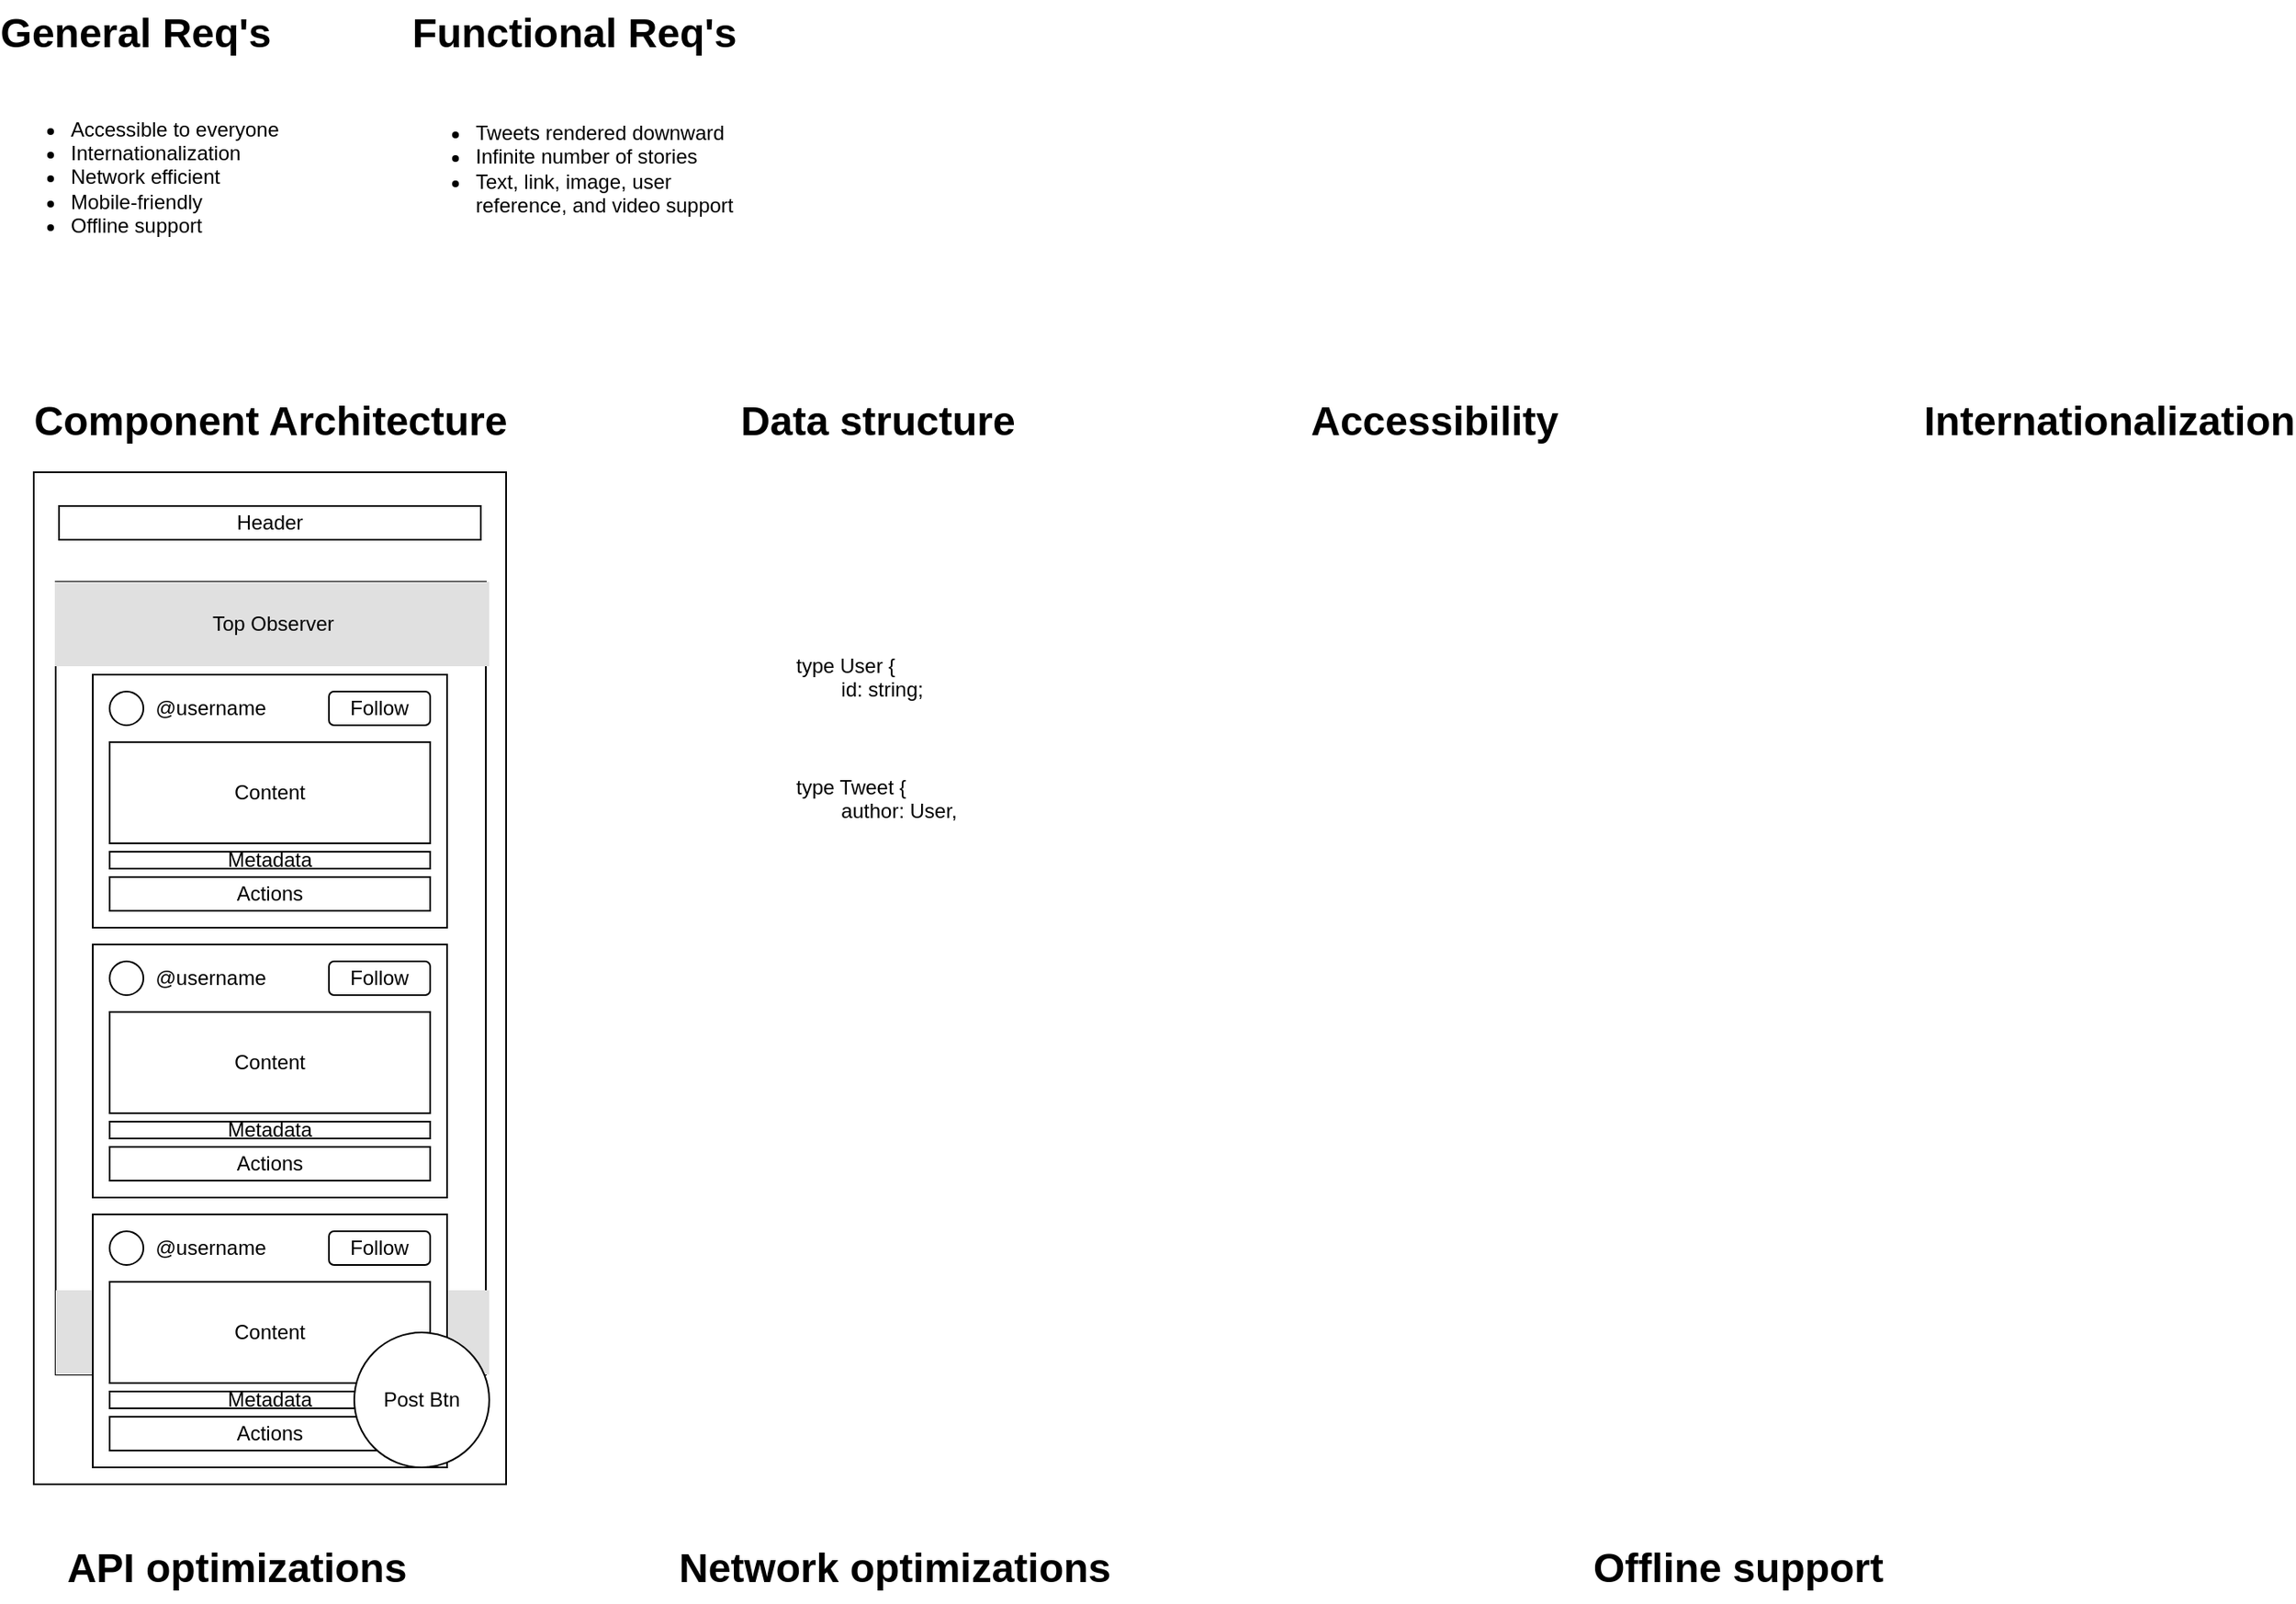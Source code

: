 <mxfile version="26.0.7">
  <diagram name="Page-1" id="6TJrMgTAMMPS-hgdSgfS">
    <mxGraphModel dx="2010" dy="1056" grid="1" gridSize="10" guides="1" tooltips="1" connect="1" arrows="1" fold="1" page="1" pageScale="1" pageWidth="850" pageHeight="1100" math="0" shadow="0">
      <root>
        <mxCell id="0" />
        <mxCell id="1" parent="0" />
        <mxCell id="n7FM1T2Fhzc7KdNLtLZJ-1" value="&lt;div&gt;General Req&#39;s&lt;/div&gt;" style="text;strokeColor=none;fillColor=none;html=1;fontSize=24;fontStyle=1;verticalAlign=middle;align=center;" vertex="1" parent="1">
          <mxGeometry x="30" width="100" height="40" as="geometry" />
        </mxCell>
        <mxCell id="n7FM1T2Fhzc7KdNLtLZJ-2" value="&lt;ul&gt;&lt;li&gt;Accessible to everyone&lt;br&gt;&lt;/li&gt;&lt;li&gt;Internationalization&lt;/li&gt;&lt;li&gt;Network efficient&lt;/li&gt;&lt;li&gt;Mobile-friendly&lt;/li&gt;&lt;li&gt;Offline support&lt;br&gt;&lt;/li&gt;&lt;/ul&gt;" style="text;strokeColor=none;fillColor=none;html=1;whiteSpace=wrap;verticalAlign=middle;overflow=hidden;" vertex="1" parent="1">
          <mxGeometry y="40" width="180" height="130" as="geometry" />
        </mxCell>
        <mxCell id="n7FM1T2Fhzc7KdNLtLZJ-3" value="&lt;div&gt;Functional Req&#39;s&lt;/div&gt;" style="text;strokeColor=none;fillColor=none;html=1;fontSize=24;fontStyle=1;verticalAlign=middle;align=center;" vertex="1" parent="1">
          <mxGeometry x="290" width="100" height="40" as="geometry" />
        </mxCell>
        <mxCell id="n7FM1T2Fhzc7KdNLtLZJ-4" value="&lt;ul&gt;&lt;li&gt;Tweets rendered downward&lt;/li&gt;&lt;li&gt;Infinite number of stories&lt;/li&gt;&lt;li&gt;Text, link, image, user reference, and video support&lt;br&gt;&lt;/li&gt;&lt;/ul&gt;" style="text;strokeColor=none;fillColor=none;html=1;whiteSpace=wrap;verticalAlign=middle;overflow=hidden;" vertex="1" parent="1">
          <mxGeometry x="240" y="40" width="200" height="120" as="geometry" />
        </mxCell>
        <mxCell id="n7FM1T2Fhzc7KdNLtLZJ-5" value="&lt;div&gt;Component Architecture&lt;/div&gt;" style="text;strokeColor=none;fillColor=none;html=1;fontSize=24;fontStyle=1;verticalAlign=middle;align=center;" vertex="1" parent="1">
          <mxGeometry x="110" y="230" width="100" height="40" as="geometry" />
        </mxCell>
        <mxCell id="n7FM1T2Fhzc7KdNLtLZJ-6" value="Data structure" style="text;strokeColor=none;fillColor=none;html=1;fontSize=24;fontStyle=1;verticalAlign=middle;align=center;" vertex="1" parent="1">
          <mxGeometry x="470" y="230" width="100" height="40" as="geometry" />
        </mxCell>
        <mxCell id="n7FM1T2Fhzc7KdNLtLZJ-7" value="Network optimizations" style="text;strokeColor=none;fillColor=none;html=1;fontSize=24;fontStyle=1;verticalAlign=middle;align=center;" vertex="1" parent="1">
          <mxGeometry x="480" y="910" width="100" height="40" as="geometry" />
        </mxCell>
        <mxCell id="n7FM1T2Fhzc7KdNLtLZJ-8" value="API optimizations" style="text;strokeColor=none;fillColor=none;html=1;fontSize=24;fontStyle=1;verticalAlign=middle;align=center;" vertex="1" parent="1">
          <mxGeometry x="90" y="910" width="100" height="40" as="geometry" />
        </mxCell>
        <mxCell id="n7FM1T2Fhzc7KdNLtLZJ-9" value="Accessibility" style="text;strokeColor=none;fillColor=none;html=1;fontSize=24;fontStyle=1;verticalAlign=middle;align=center;" vertex="1" parent="1">
          <mxGeometry x="800" y="230" width="100" height="40" as="geometry" />
        </mxCell>
        <mxCell id="n7FM1T2Fhzc7KdNLtLZJ-10" value="&lt;div&gt;Internationalization&lt;/div&gt;" style="text;strokeColor=none;fillColor=none;html=1;fontSize=24;fontStyle=1;verticalAlign=middle;align=center;" vertex="1" parent="1">
          <mxGeometry x="1200" y="230" width="100" height="40" as="geometry" />
        </mxCell>
        <mxCell id="n7FM1T2Fhzc7KdNLtLZJ-11" value="Offline support" style="text;strokeColor=none;fillColor=none;html=1;fontSize=24;fontStyle=1;verticalAlign=middle;align=center;" vertex="1" parent="1">
          <mxGeometry x="980" y="910" width="100" height="40" as="geometry" />
        </mxCell>
        <mxCell id="n7FM1T2Fhzc7KdNLtLZJ-14" value="" style="rounded=0;whiteSpace=wrap;html=1;" vertex="1" parent="1">
          <mxGeometry x="20" y="280" width="280" height="600" as="geometry" />
        </mxCell>
        <mxCell id="n7FM1T2Fhzc7KdNLtLZJ-16" value="Header" style="rounded=0;whiteSpace=wrap;html=1;" vertex="1" parent="1">
          <mxGeometry x="35" y="300" width="250" height="20" as="geometry" />
        </mxCell>
        <mxCell id="n7FM1T2Fhzc7KdNLtLZJ-17" value="" style="rounded=0;whiteSpace=wrap;html=1;collapsible=0;" vertex="1" parent="1">
          <mxGeometry x="33" y="345" width="255" height="470" as="geometry" />
        </mxCell>
        <mxCell id="n7FM1T2Fhzc7KdNLtLZJ-18" value="Footer" style="rounded=1;whiteSpace=wrap;html=1;strokeColor=none;" vertex="1" parent="1">
          <mxGeometry x="30" y="830" width="260" height="25" as="geometry" />
        </mxCell>
        <mxCell id="n7FM1T2Fhzc7KdNLtLZJ-19" value="Top Observer" style="rounded=0;whiteSpace=wrap;html=1;fillColor=#E0E0E0;strokeColor=none;" vertex="1" parent="1">
          <mxGeometry x="32.5" y="345" width="257.5" height="50" as="geometry" />
        </mxCell>
        <mxCell id="n7FM1T2Fhzc7KdNLtLZJ-20" value="&lt;div&gt;Bottom Observer&lt;/div&gt;" style="rounded=0;whiteSpace=wrap;html=1;fillColor=#E0E0E0;strokeColor=none;" vertex="1" parent="1">
          <mxGeometry x="33" y="765" width="257" height="50" as="geometry" />
        </mxCell>
        <mxCell id="n7FM1T2Fhzc7KdNLtLZJ-48" value="" style="group" vertex="1" connectable="0" parent="1">
          <mxGeometry x="55" y="720" width="235" height="150" as="geometry" />
        </mxCell>
        <mxCell id="n7FM1T2Fhzc7KdNLtLZJ-49" value="" style="rounded=0;whiteSpace=wrap;html=1;" vertex="1" parent="n7FM1T2Fhzc7KdNLtLZJ-48">
          <mxGeometry width="210" height="150" as="geometry" />
        </mxCell>
        <mxCell id="n7FM1T2Fhzc7KdNLtLZJ-50" value="" style="ellipse;whiteSpace=wrap;html=1;aspect=fixed;" vertex="1" parent="n7FM1T2Fhzc7KdNLtLZJ-48">
          <mxGeometry x="10" y="10" width="20" height="20" as="geometry" />
        </mxCell>
        <mxCell id="n7FM1T2Fhzc7KdNLtLZJ-51" value="@username" style="text;html=1;align=center;verticalAlign=middle;whiteSpace=wrap;rounded=0;" vertex="1" parent="n7FM1T2Fhzc7KdNLtLZJ-48">
          <mxGeometry x="40" y="5" width="60" height="30" as="geometry" />
        </mxCell>
        <mxCell id="n7FM1T2Fhzc7KdNLtLZJ-52" value="Content" style="text;html=1;align=center;verticalAlign=middle;whiteSpace=wrap;rounded=0;fillColor=none;strokeColor=default;" vertex="1" parent="n7FM1T2Fhzc7KdNLtLZJ-48">
          <mxGeometry x="10" y="40" width="190" height="60" as="geometry" />
        </mxCell>
        <mxCell id="n7FM1T2Fhzc7KdNLtLZJ-53" value="Metadata" style="rounded=0;whiteSpace=wrap;html=1;" vertex="1" parent="n7FM1T2Fhzc7KdNLtLZJ-48">
          <mxGeometry x="10" y="105" width="190" height="10" as="geometry" />
        </mxCell>
        <mxCell id="n7FM1T2Fhzc7KdNLtLZJ-54" value="Actions" style="rounded=0;whiteSpace=wrap;html=1;" vertex="1" parent="n7FM1T2Fhzc7KdNLtLZJ-48">
          <mxGeometry x="10" y="120" width="190" height="20" as="geometry" />
        </mxCell>
        <mxCell id="n7FM1T2Fhzc7KdNLtLZJ-55" value="Follow" style="rounded=1;whiteSpace=wrap;html=1;" vertex="1" parent="n7FM1T2Fhzc7KdNLtLZJ-48">
          <mxGeometry x="140" y="10" width="60" height="20" as="geometry" />
        </mxCell>
        <mxCell id="n7FM1T2Fhzc7KdNLtLZJ-56" value="Post Btn" style="ellipse;whiteSpace=wrap;html=1;aspect=fixed;" vertex="1" parent="n7FM1T2Fhzc7KdNLtLZJ-48">
          <mxGeometry x="155" y="70" width="80" height="80" as="geometry" />
        </mxCell>
        <mxCell id="n7FM1T2Fhzc7KdNLtLZJ-32" value="" style="group;strokeColor=#4C00FF;" vertex="1" connectable="0" parent="1">
          <mxGeometry x="55" y="400" width="210" height="150" as="geometry" />
        </mxCell>
        <mxCell id="n7FM1T2Fhzc7KdNLtLZJ-33" value="" style="rounded=0;whiteSpace=wrap;html=1;" vertex="1" parent="n7FM1T2Fhzc7KdNLtLZJ-32">
          <mxGeometry width="210" height="150" as="geometry" />
        </mxCell>
        <mxCell id="n7FM1T2Fhzc7KdNLtLZJ-34" value="" style="ellipse;whiteSpace=wrap;html=1;aspect=fixed;" vertex="1" parent="n7FM1T2Fhzc7KdNLtLZJ-32">
          <mxGeometry x="10" y="10" width="20" height="20" as="geometry" />
        </mxCell>
        <mxCell id="n7FM1T2Fhzc7KdNLtLZJ-35" value="@username" style="text;html=1;align=center;verticalAlign=middle;whiteSpace=wrap;rounded=0;" vertex="1" parent="n7FM1T2Fhzc7KdNLtLZJ-32">
          <mxGeometry x="40" y="5" width="60" height="30" as="geometry" />
        </mxCell>
        <mxCell id="n7FM1T2Fhzc7KdNLtLZJ-36" value="Content" style="text;html=1;align=center;verticalAlign=middle;whiteSpace=wrap;rounded=0;fillColor=none;strokeColor=default;" vertex="1" parent="n7FM1T2Fhzc7KdNLtLZJ-32">
          <mxGeometry x="10" y="40" width="190" height="60" as="geometry" />
        </mxCell>
        <mxCell id="n7FM1T2Fhzc7KdNLtLZJ-37" value="Metadata" style="rounded=0;whiteSpace=wrap;html=1;" vertex="1" parent="n7FM1T2Fhzc7KdNLtLZJ-32">
          <mxGeometry x="10" y="105" width="190" height="10" as="geometry" />
        </mxCell>
        <mxCell id="n7FM1T2Fhzc7KdNLtLZJ-38" value="Actions" style="rounded=0;whiteSpace=wrap;html=1;" vertex="1" parent="n7FM1T2Fhzc7KdNLtLZJ-32">
          <mxGeometry x="10" y="120" width="190" height="20" as="geometry" />
        </mxCell>
        <mxCell id="n7FM1T2Fhzc7KdNLtLZJ-39" value="Follow" style="rounded=1;whiteSpace=wrap;html=1;" vertex="1" parent="n7FM1T2Fhzc7KdNLtLZJ-32">
          <mxGeometry x="140" y="10" width="60" height="20" as="geometry" />
        </mxCell>
        <mxCell id="n7FM1T2Fhzc7KdNLtLZJ-40" value="" style="group" vertex="1" connectable="0" parent="1">
          <mxGeometry x="55" y="560" width="210" height="150" as="geometry" />
        </mxCell>
        <mxCell id="n7FM1T2Fhzc7KdNLtLZJ-41" value="" style="rounded=0;whiteSpace=wrap;html=1;" vertex="1" parent="n7FM1T2Fhzc7KdNLtLZJ-40">
          <mxGeometry width="210" height="150" as="geometry" />
        </mxCell>
        <mxCell id="n7FM1T2Fhzc7KdNLtLZJ-42" value="" style="ellipse;whiteSpace=wrap;html=1;aspect=fixed;" vertex="1" parent="n7FM1T2Fhzc7KdNLtLZJ-40">
          <mxGeometry x="10" y="10" width="20" height="20" as="geometry" />
        </mxCell>
        <mxCell id="n7FM1T2Fhzc7KdNLtLZJ-43" value="@username" style="text;html=1;align=center;verticalAlign=middle;whiteSpace=wrap;rounded=0;" vertex="1" parent="n7FM1T2Fhzc7KdNLtLZJ-40">
          <mxGeometry x="40" y="5" width="60" height="30" as="geometry" />
        </mxCell>
        <mxCell id="n7FM1T2Fhzc7KdNLtLZJ-44" value="Content" style="text;html=1;align=center;verticalAlign=middle;whiteSpace=wrap;rounded=0;fillColor=none;strokeColor=default;" vertex="1" parent="n7FM1T2Fhzc7KdNLtLZJ-40">
          <mxGeometry x="10" y="40" width="190" height="60" as="geometry" />
        </mxCell>
        <mxCell id="n7FM1T2Fhzc7KdNLtLZJ-45" value="Metadata" style="rounded=0;whiteSpace=wrap;html=1;" vertex="1" parent="n7FM1T2Fhzc7KdNLtLZJ-40">
          <mxGeometry x="10" y="105" width="190" height="10" as="geometry" />
        </mxCell>
        <mxCell id="n7FM1T2Fhzc7KdNLtLZJ-46" value="Actions" style="rounded=0;whiteSpace=wrap;html=1;" vertex="1" parent="n7FM1T2Fhzc7KdNLtLZJ-40">
          <mxGeometry x="10" y="120" width="190" height="20" as="geometry" />
        </mxCell>
        <mxCell id="n7FM1T2Fhzc7KdNLtLZJ-47" value="Follow" style="rounded=1;whiteSpace=wrap;html=1;" vertex="1" parent="n7FM1T2Fhzc7KdNLtLZJ-40">
          <mxGeometry x="140" y="10" width="60" height="20" as="geometry" />
        </mxCell>
        <mxCell id="n7FM1T2Fhzc7KdNLtLZJ-67" value="&lt;div&gt;type User {&lt;/div&gt;&lt;div&gt;&lt;span style=&quot;white-space: pre;&quot;&gt;&#x9;&lt;/span&gt;id: string;&lt;/div&gt;&lt;div&gt;&lt;br&gt;&lt;/div&gt;&lt;div&gt;&lt;br&gt;&lt;/div&gt;&lt;div&gt;&lt;br&gt;&lt;/div&gt;&lt;div&gt;type Tweet {&lt;/div&gt;&lt;div&gt;&lt;span style=&quot;white-space: pre;&quot;&gt;&#x9;&lt;/span&gt;author: User,&lt;/div&gt;&lt;div&gt;&lt;br&gt;&lt;/div&gt;" style="text;strokeColor=none;align=left;fillColor=none;html=1;verticalAlign=middle;whiteSpace=wrap;rounded=0;direction=south;" vertex="1" parent="1">
          <mxGeometry x="470" y="340" width="150" height="210" as="geometry" />
        </mxCell>
      </root>
    </mxGraphModel>
  </diagram>
</mxfile>

